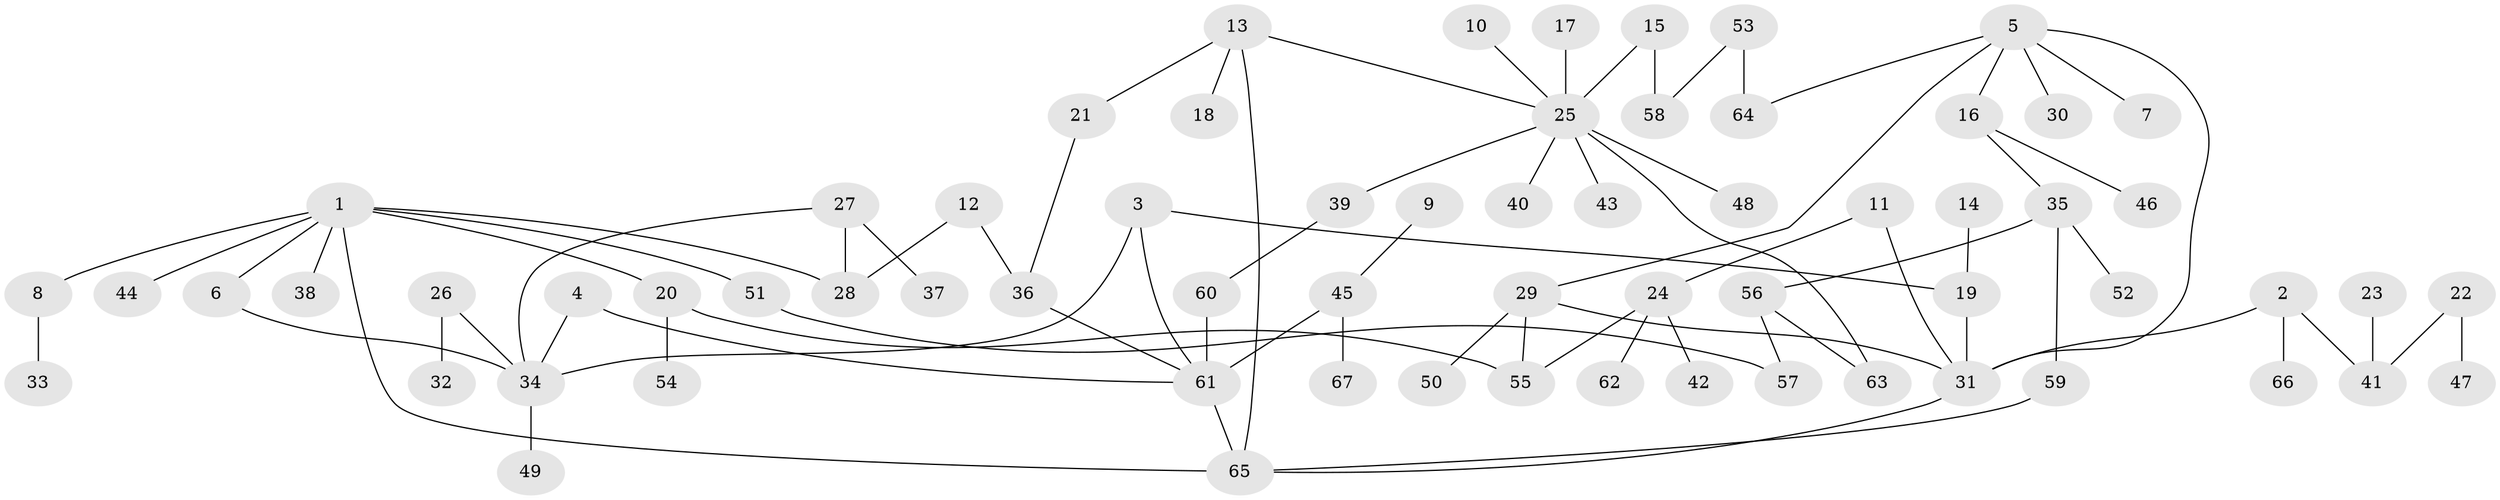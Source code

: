 // original degree distribution, {4: 0.07462686567164178, 6: 0.03731343283582089, 3: 0.12686567164179105, 7: 0.007462686567164179, 5: 0.014925373134328358, 8: 0.007462686567164179, 2: 0.3208955223880597, 1: 0.40298507462686567, 10: 0.007462686567164179}
// Generated by graph-tools (version 1.1) at 2025/00/03/09/25 03:00:58]
// undirected, 67 vertices, 80 edges
graph export_dot {
graph [start="1"]
  node [color=gray90,style=filled];
  1;
  2;
  3;
  4;
  5;
  6;
  7;
  8;
  9;
  10;
  11;
  12;
  13;
  14;
  15;
  16;
  17;
  18;
  19;
  20;
  21;
  22;
  23;
  24;
  25;
  26;
  27;
  28;
  29;
  30;
  31;
  32;
  33;
  34;
  35;
  36;
  37;
  38;
  39;
  40;
  41;
  42;
  43;
  44;
  45;
  46;
  47;
  48;
  49;
  50;
  51;
  52;
  53;
  54;
  55;
  56;
  57;
  58;
  59;
  60;
  61;
  62;
  63;
  64;
  65;
  66;
  67;
  1 -- 6 [weight=1.0];
  1 -- 8 [weight=1.0];
  1 -- 20 [weight=1.0];
  1 -- 28 [weight=1.0];
  1 -- 38 [weight=1.0];
  1 -- 44 [weight=1.0];
  1 -- 51 [weight=1.0];
  1 -- 65 [weight=1.0];
  2 -- 31 [weight=1.0];
  2 -- 41 [weight=1.0];
  2 -- 66 [weight=1.0];
  3 -- 19 [weight=1.0];
  3 -- 34 [weight=1.0];
  3 -- 61 [weight=1.0];
  4 -- 34 [weight=1.0];
  4 -- 61 [weight=1.0];
  5 -- 7 [weight=1.0];
  5 -- 16 [weight=1.0];
  5 -- 29 [weight=1.0];
  5 -- 30 [weight=1.0];
  5 -- 31 [weight=1.0];
  5 -- 64 [weight=1.0];
  6 -- 34 [weight=1.0];
  8 -- 33 [weight=1.0];
  9 -- 45 [weight=1.0];
  10 -- 25 [weight=1.0];
  11 -- 24 [weight=1.0];
  11 -- 31 [weight=1.0];
  12 -- 28 [weight=1.0];
  12 -- 36 [weight=1.0];
  13 -- 18 [weight=1.0];
  13 -- 21 [weight=1.0];
  13 -- 25 [weight=1.0];
  13 -- 65 [weight=1.0];
  14 -- 19 [weight=1.0];
  15 -- 25 [weight=1.0];
  15 -- 58 [weight=1.0];
  16 -- 35 [weight=1.0];
  16 -- 46 [weight=1.0];
  17 -- 25 [weight=1.0];
  19 -- 31 [weight=1.0];
  20 -- 54 [weight=1.0];
  20 -- 55 [weight=1.0];
  21 -- 36 [weight=1.0];
  22 -- 41 [weight=1.0];
  22 -- 47 [weight=1.0];
  23 -- 41 [weight=1.0];
  24 -- 42 [weight=1.0];
  24 -- 55 [weight=1.0];
  24 -- 62 [weight=1.0];
  25 -- 39 [weight=1.0];
  25 -- 40 [weight=1.0];
  25 -- 43 [weight=1.0];
  25 -- 48 [weight=1.0];
  25 -- 63 [weight=1.0];
  26 -- 32 [weight=1.0];
  26 -- 34 [weight=1.0];
  27 -- 28 [weight=1.0];
  27 -- 34 [weight=1.0];
  27 -- 37 [weight=1.0];
  29 -- 31 [weight=1.0];
  29 -- 50 [weight=1.0];
  29 -- 55 [weight=1.0];
  31 -- 65 [weight=1.0];
  34 -- 49 [weight=1.0];
  35 -- 52 [weight=1.0];
  35 -- 56 [weight=1.0];
  35 -- 59 [weight=1.0];
  36 -- 61 [weight=1.0];
  39 -- 60 [weight=1.0];
  45 -- 61 [weight=1.0];
  45 -- 67 [weight=1.0];
  51 -- 57 [weight=1.0];
  53 -- 58 [weight=1.0];
  53 -- 64 [weight=1.0];
  56 -- 57 [weight=1.0];
  56 -- 63 [weight=1.0];
  59 -- 65 [weight=1.0];
  60 -- 61 [weight=1.0];
  61 -- 65 [weight=2.0];
}

